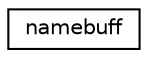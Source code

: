 digraph "Graphical Class Hierarchy"
{
  edge [fontname="Helvetica",fontsize="10",labelfontname="Helvetica",labelfontsize="10"];
  node [fontname="Helvetica",fontsize="10",shape=record];
  rankdir="LR";
  Node0 [label="namebuff",height=0.2,width=0.4,color="black", fillcolor="white", style="filled",URL="$structnamebuff.html"];
}
